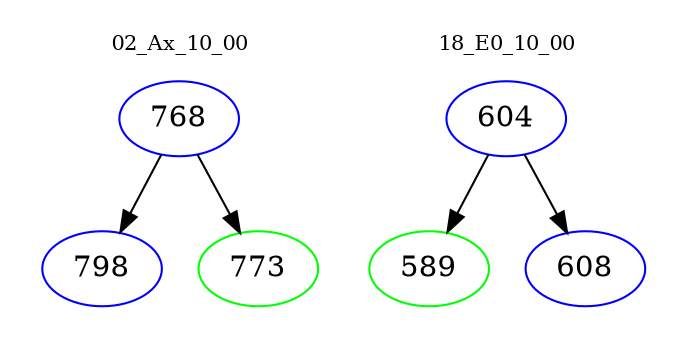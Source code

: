 digraph{
subgraph cluster_0 {
color = white
label = "02_Ax_10_00";
fontsize=10;
T0_768 [label="768", color="blue"]
T0_768 -> T0_798 [color="black"]
T0_798 [label="798", color="blue"]
T0_768 -> T0_773 [color="black"]
T0_773 [label="773", color="green"]
}
subgraph cluster_1 {
color = white
label = "18_E0_10_00";
fontsize=10;
T1_604 [label="604", color="blue"]
T1_604 -> T1_589 [color="black"]
T1_589 [label="589", color="green"]
T1_604 -> T1_608 [color="black"]
T1_608 [label="608", color="blue"]
}
}
